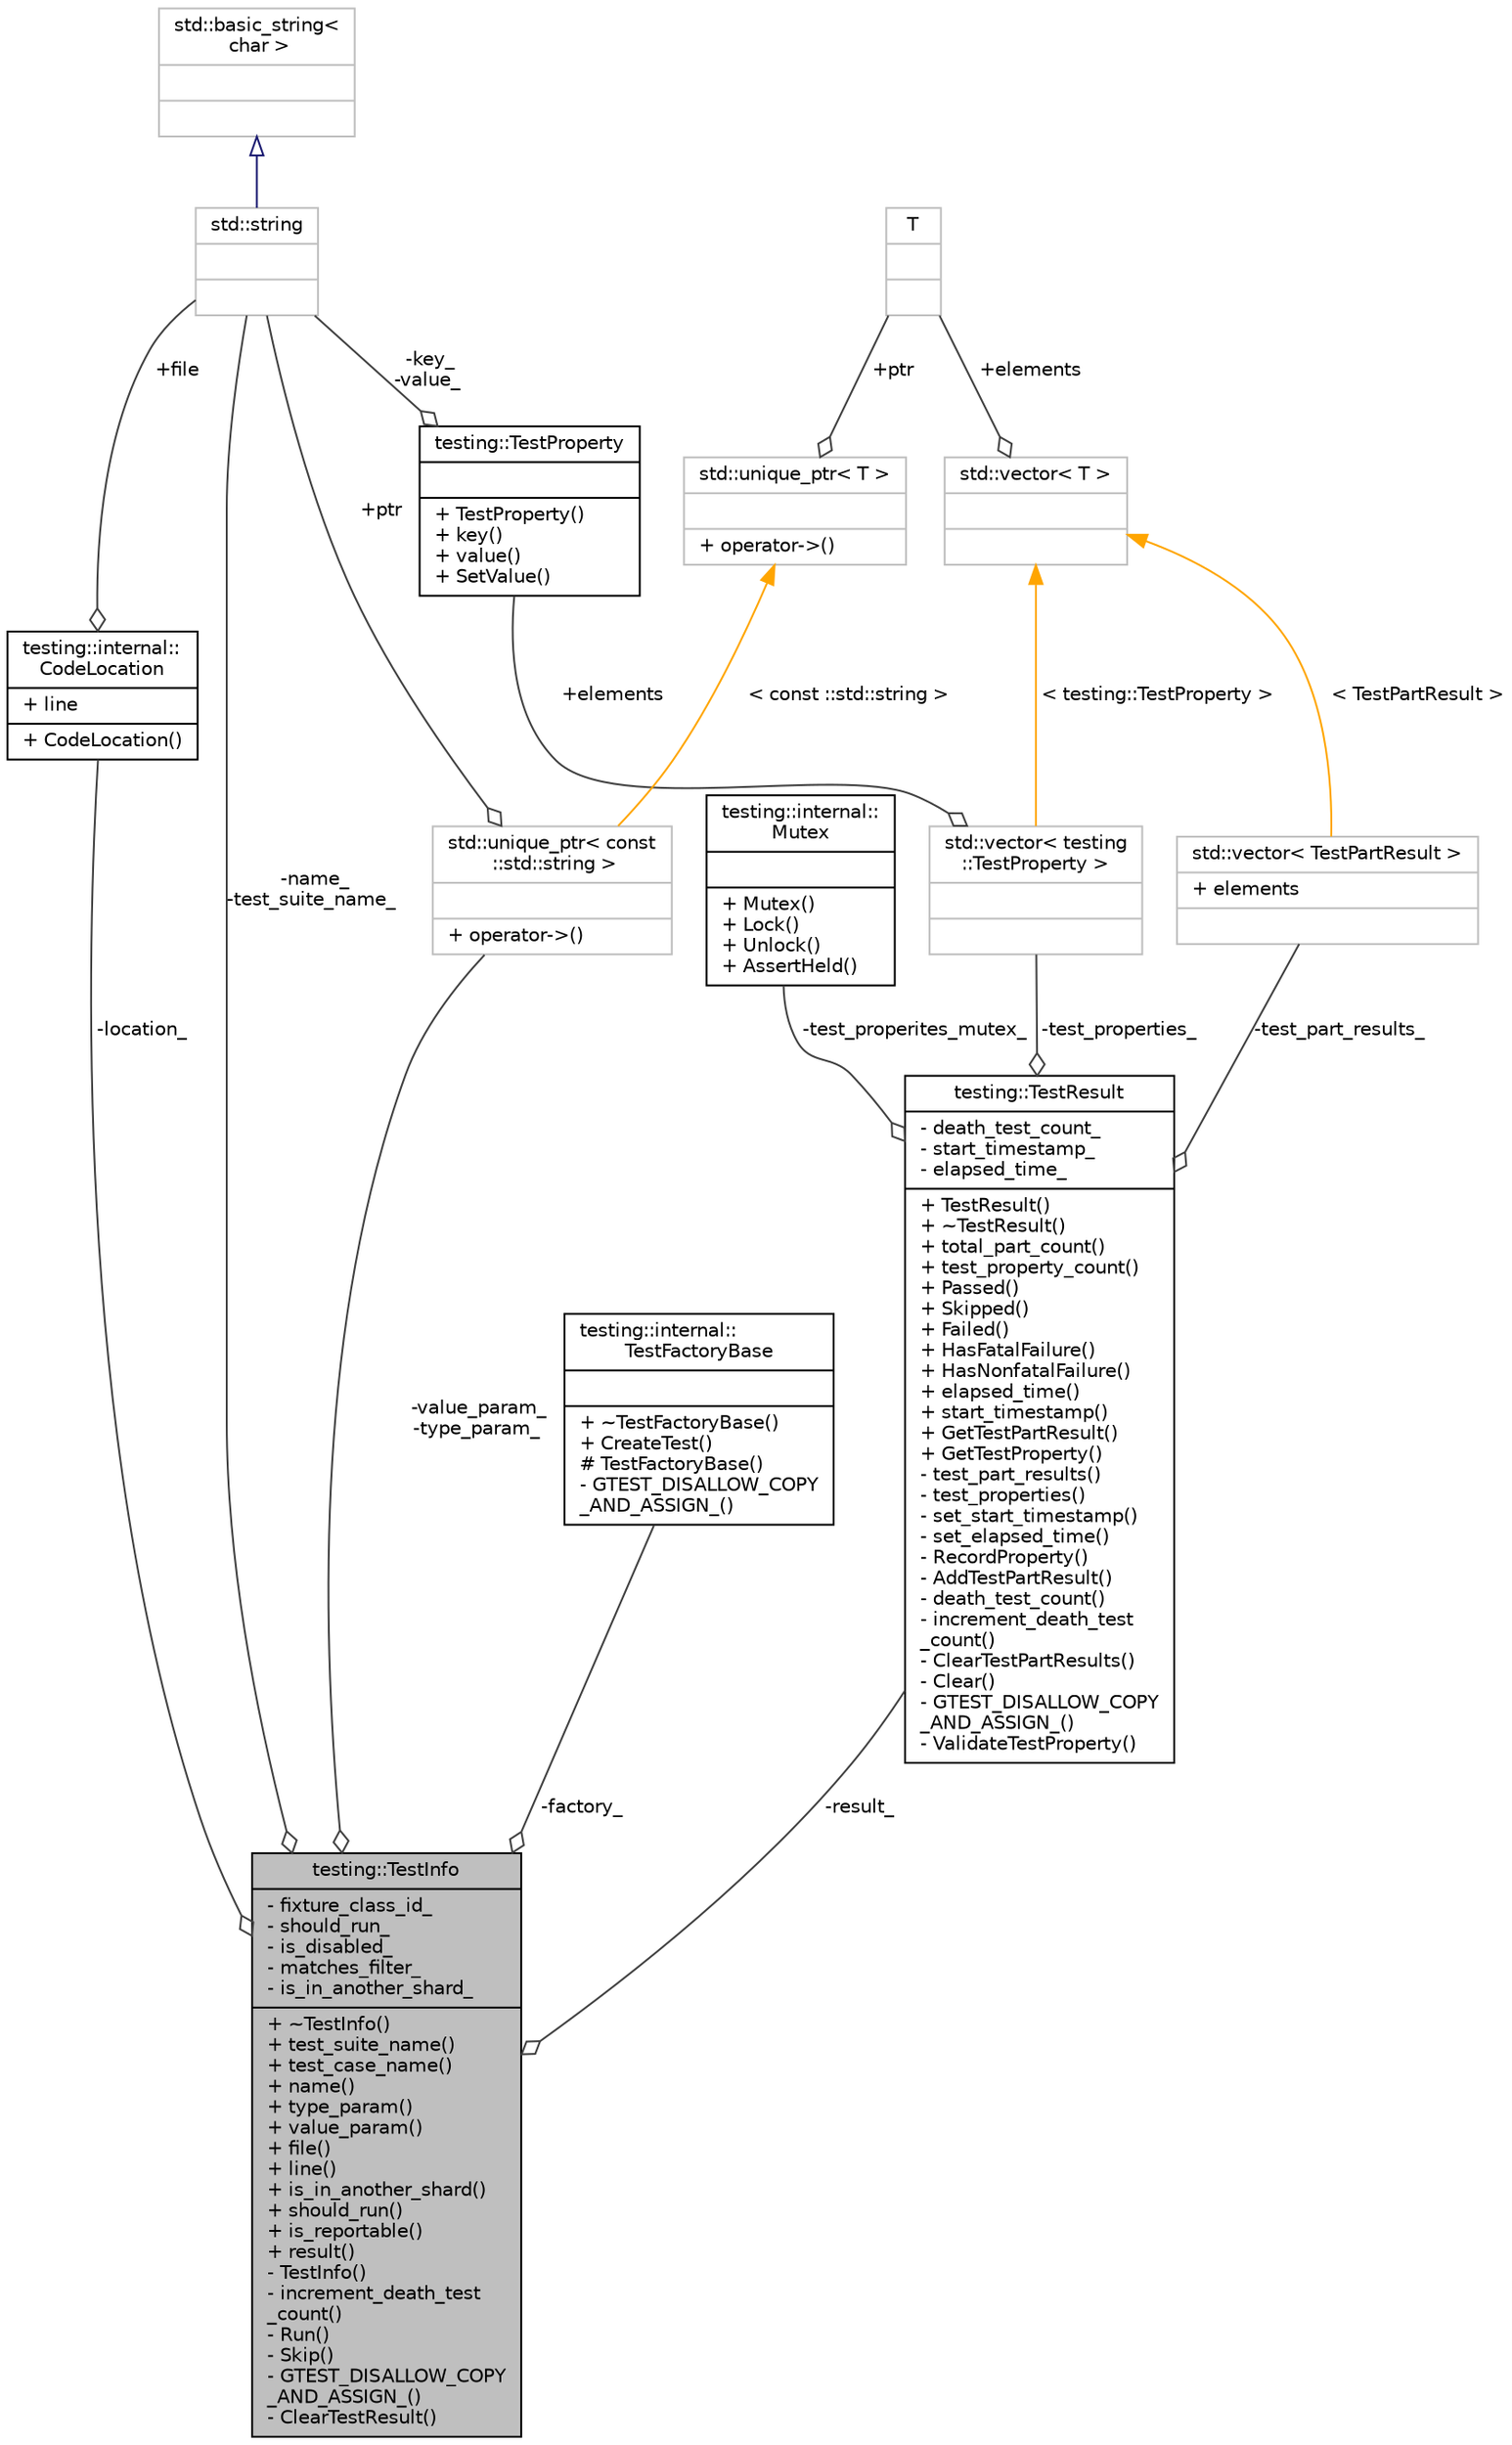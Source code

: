digraph "testing::TestInfo"
{
 // INTERACTIVE_SVG=YES
 // LATEX_PDF_SIZE
  edge [fontname="Helvetica",fontsize="10",labelfontname="Helvetica",labelfontsize="10"];
  node [fontname="Helvetica",fontsize="10",shape=record];
  Node1 [label="{testing::TestInfo\n|- fixture_class_id_\l- should_run_\l- is_disabled_\l- matches_filter_\l- is_in_another_shard_\l|+ ~TestInfo()\l+ test_suite_name()\l+ test_case_name()\l+ name()\l+ type_param()\l+ value_param()\l+ file()\l+ line()\l+ is_in_another_shard()\l+ should_run()\l+ is_reportable()\l+ result()\l- TestInfo()\l- increment_death_test\l_count()\l- Run()\l- Skip()\l- GTEST_DISALLOW_COPY\l_AND_ASSIGN_()\l- ClearTestResult()\l}",height=0.2,width=0.4,color="black", fillcolor="grey75", style="filled", fontcolor="black",tooltip=" "];
  Node2 -> Node1 [color="grey25",fontsize="10",style="solid",label=" -result_" ,arrowhead="odiamond",fontname="Helvetica"];
  Node2 [label="{testing::TestResult\n|- death_test_count_\l- start_timestamp_\l- elapsed_time_\l|+ TestResult()\l+ ~TestResult()\l+ total_part_count()\l+ test_property_count()\l+ Passed()\l+ Skipped()\l+ Failed()\l+ HasFatalFailure()\l+ HasNonfatalFailure()\l+ elapsed_time()\l+ start_timestamp()\l+ GetTestPartResult()\l+ GetTestProperty()\l- test_part_results()\l- test_properties()\l- set_start_timestamp()\l- set_elapsed_time()\l- RecordProperty()\l- AddTestPartResult()\l- death_test_count()\l- increment_death_test\l_count()\l- ClearTestPartResults()\l- Clear()\l- GTEST_DISALLOW_COPY\l_AND_ASSIGN_()\l- ValidateTestProperty()\l}",height=0.2,width=0.4,color="black", fillcolor="white", style="filled",URL="$d1/d69/classtesting_1_1_test_result.html",tooltip=" "];
  Node3 -> Node2 [color="grey25",fontsize="10",style="solid",label=" -test_properites_mutex_" ,arrowhead="odiamond",fontname="Helvetica"];
  Node3 [label="{testing::internal::\lMutex\n||+ Mutex()\l+ Lock()\l+ Unlock()\l+ AssertHeld()\l}",height=0.2,width=0.4,color="black", fillcolor="white", style="filled",URL="$d8/d77/classtesting_1_1internal_1_1_mutex.html",tooltip=" "];
  Node4 -> Node2 [color="grey25",fontsize="10",style="solid",label=" -test_properties_" ,arrowhead="odiamond",fontname="Helvetica"];
  Node4 [label="{std::vector\< testing\l::TestProperty \>\n||}",height=0.2,width=0.4,color="grey75", fillcolor="white", style="filled",tooltip=" "];
  Node5 -> Node4 [color="grey25",fontsize="10",style="solid",label=" +elements" ,arrowhead="odiamond",fontname="Helvetica"];
  Node5 [label="{testing::TestProperty\n||+ TestProperty()\l+ key()\l+ value()\l+ SetValue()\l}",height=0.2,width=0.4,color="black", fillcolor="white", style="filled",URL="$d0/d27/classtesting_1_1_test_property.html",tooltip=" "];
  Node6 -> Node5 [color="grey25",fontsize="10",style="solid",label=" -key_\n-value_" ,arrowhead="odiamond",fontname="Helvetica"];
  Node6 [label="{std::string\n||}",height=0.2,width=0.4,color="grey75", fillcolor="white", style="filled",tooltip="STL class."];
  Node7 -> Node6 [dir="back",color="midnightblue",fontsize="10",style="solid",arrowtail="onormal",fontname="Helvetica"];
  Node7 [label="{std::basic_string\<\l char \>\n||}",height=0.2,width=0.4,color="grey75", fillcolor="white", style="filled",tooltip="STL class."];
  Node8 -> Node4 [dir="back",color="orange",fontsize="10",style="solid",label=" \< testing::TestProperty \>" ,fontname="Helvetica"];
  Node8 [label="{std::vector\< T \>\n||}",height=0.2,width=0.4,color="grey75", fillcolor="white", style="filled",tooltip="STL class."];
  Node9 -> Node8 [color="grey25",fontsize="10",style="solid",label=" +elements" ,arrowhead="odiamond",fontname="Helvetica"];
  Node9 [label="{T\n||}",height=0.2,width=0.4,color="grey75", fillcolor="white", style="filled",tooltip=" "];
  Node10 -> Node2 [color="grey25",fontsize="10",style="solid",label=" -test_part_results_" ,arrowhead="odiamond",fontname="Helvetica"];
  Node10 [label="{std::vector\< TestPartResult \>\n|+ elements\l|}",height=0.2,width=0.4,color="grey75", fillcolor="white", style="filled",tooltip=" "];
  Node8 -> Node10 [dir="back",color="orange",fontsize="10",style="solid",label=" \< TestPartResult \>" ,fontname="Helvetica"];
  Node11 -> Node1 [color="grey25",fontsize="10",style="solid",label=" -value_param_\n-type_param_" ,arrowhead="odiamond",fontname="Helvetica"];
  Node11 [label="{std::unique_ptr\< const\l ::std::string \>\n||+ operator-\>()\l}",height=0.2,width=0.4,color="grey75", fillcolor="white", style="filled",tooltip=" "];
  Node6 -> Node11 [color="grey25",fontsize="10",style="solid",label=" +ptr" ,arrowhead="odiamond",fontname="Helvetica"];
  Node12 -> Node11 [dir="back",color="orange",fontsize="10",style="solid",label=" \< const ::std::string \>" ,fontname="Helvetica"];
  Node12 [label="{std::unique_ptr\< T \>\n||+ operator-\>()\l}",height=0.2,width=0.4,color="grey75", fillcolor="white", style="filled",tooltip="STL class."];
  Node9 -> Node12 [color="grey25",fontsize="10",style="solid",label=" +ptr" ,arrowhead="odiamond",fontname="Helvetica"];
  Node13 -> Node1 [color="grey25",fontsize="10",style="solid",label=" -factory_" ,arrowhead="odiamond",fontname="Helvetica"];
  Node13 [label="{testing::internal::\lTestFactoryBase\n||+ ~TestFactoryBase()\l+ CreateTest()\l# TestFactoryBase()\l- GTEST_DISALLOW_COPY\l_AND_ASSIGN_()\l}",height=0.2,width=0.4,color="black", fillcolor="white", style="filled",URL="$d8/d8b/classtesting_1_1internal_1_1_test_factory_base.html",tooltip=" "];
  Node14 -> Node1 [color="grey25",fontsize="10",style="solid",label=" -location_" ,arrowhead="odiamond",fontname="Helvetica"];
  Node14 [label="{testing::internal::\lCodeLocation\n|+ line\l|+ CodeLocation()\l}",height=0.2,width=0.4,color="black", fillcolor="white", style="filled",URL="$d7/d69/structtesting_1_1internal_1_1_code_location.html",tooltip=" "];
  Node6 -> Node14 [color="grey25",fontsize="10",style="solid",label=" +file" ,arrowhead="odiamond",fontname="Helvetica"];
  Node6 -> Node1 [color="grey25",fontsize="10",style="solid",label=" -name_\n-test_suite_name_" ,arrowhead="odiamond",fontname="Helvetica"];
}
